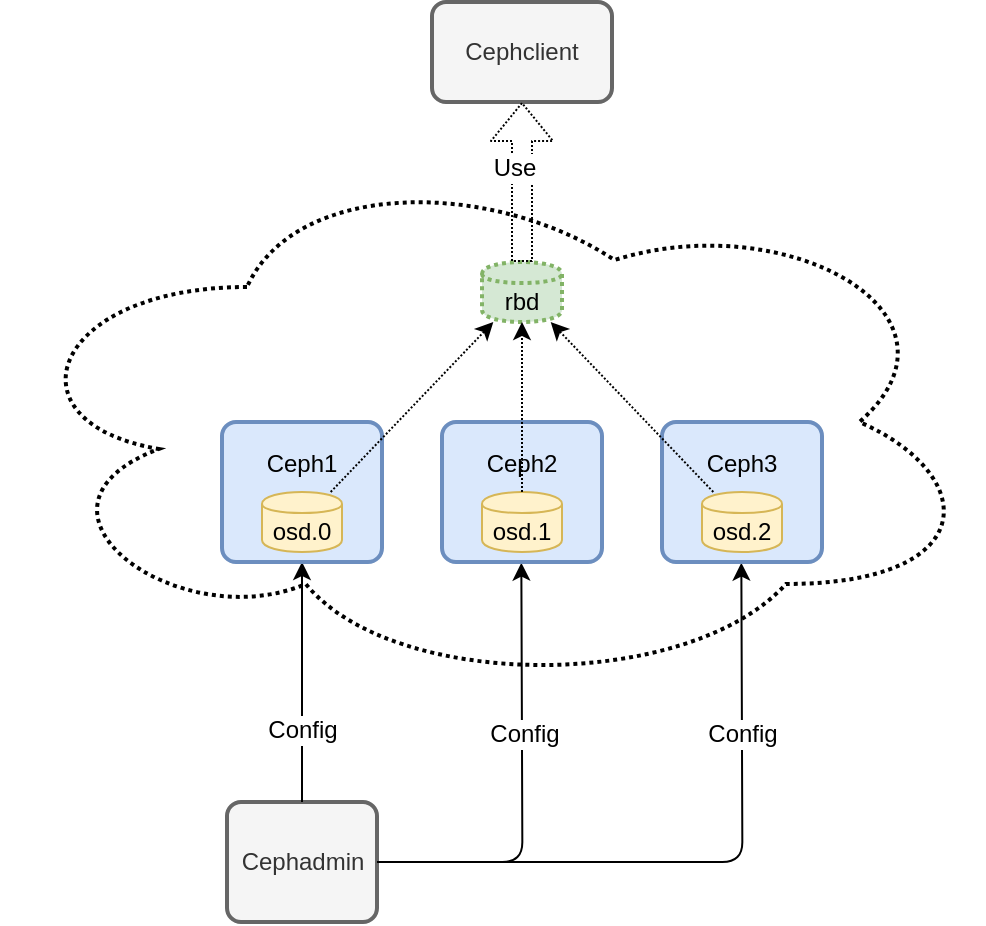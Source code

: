 <mxfile version="12.1.8" type="device" pages="1"><diagram id="cYKObQM2Pi0CjvJzih_y" name="Page-1"><mxGraphModel dx="1109" dy="580" grid="1" gridSize="10" guides="1" tooltips="1" connect="1" arrows="1" fold="1" page="1" pageScale="1" pageWidth="827" pageHeight="1169" math="0" shadow="0"><root><mxCell id="0"/><mxCell id="1" parent="0"/><mxCell id="nKhSENf2MaYjsV_gyw1P-7" value="Cephadmin" style="rounded=1;whiteSpace=wrap;html=1;absoluteArcSize=1;arcSize=14;strokeWidth=2;fillColor=#f5f5f5;strokeColor=#666666;fontColor=#333333;" parent="1" vertex="1"><mxGeometry x="202.5" y="540" width="75" height="60" as="geometry"/></mxCell><mxCell id="nKhSENf2MaYjsV_gyw1P-10" value="" style="endArrow=classic;html=1;edgeStyle=orthogonalEdgeStyle;entryX=0.5;entryY=1;entryDx=0;entryDy=0;" parent="1" source="nKhSENf2MaYjsV_gyw1P-7" edge="1"><mxGeometry width="50" height="50" relative="1" as="geometry"><mxPoint x="340.588" y="250" as="sourcePoint"/><mxPoint x="349.667" y="420.333" as="targetPoint"/></mxGeometry></mxCell><mxCell id="nKhSENf2MaYjsV_gyw1P-28" value="Config" style="text;html=1;resizable=0;points=[];align=center;verticalAlign=middle;labelBackgroundColor=#ffffff;" parent="nKhSENf2MaYjsV_gyw1P-10" vertex="1" connectable="0"><mxGeometry x="0.168" y="-2" relative="1" as="geometry"><mxPoint x="-1.5" y="-6.5" as="offset"/></mxGeometry></mxCell><mxCell id="nKhSENf2MaYjsV_gyw1P-11" value="" style="endArrow=classic;html=1;edgeStyle=orthogonalEdgeStyle;entryX=0.5;entryY=1;entryDx=0;entryDy=0;" parent="1" source="nKhSENf2MaYjsV_gyw1P-7" edge="1"><mxGeometry width="50" height="50" relative="1" as="geometry"><mxPoint x="350.588" y="260" as="sourcePoint"/><mxPoint x="459.667" y="420.333" as="targetPoint"/></mxGeometry></mxCell><mxCell id="nKhSENf2MaYjsV_gyw1P-29" value="Config" style="text;html=1;resizable=0;points=[];align=center;verticalAlign=middle;labelBackgroundColor=#ffffff;" parent="nKhSENf2MaYjsV_gyw1P-11" vertex="1" connectable="0"><mxGeometry x="0.089" y="62" relative="1" as="geometry"><mxPoint x="1" y="-2.5" as="offset"/></mxGeometry></mxCell><mxCell id="nKhSENf2MaYjsV_gyw1P-12" value="Cephclient" style="rounded=1;whiteSpace=wrap;html=1;absoluteArcSize=1;arcSize=14;strokeWidth=2;fillColor=#f5f5f5;strokeColor=#666666;fontColor=#333333;" parent="1" vertex="1"><mxGeometry x="305" y="140" width="90" height="50" as="geometry"/></mxCell><mxCell id="nKhSENf2MaYjsV_gyw1P-21" value="" style="endArrow=classic;html=1;entryX=0.5;entryY=1;entryDx=0;entryDy=0;" parent="1" source="nKhSENf2MaYjsV_gyw1P-7" edge="1"><mxGeometry width="50" height="50" relative="1" as="geometry"><mxPoint x="240" y="250" as="sourcePoint"/><mxPoint x="240" y="420" as="targetPoint"/></mxGeometry></mxCell><mxCell id="nKhSENf2MaYjsV_gyw1P-27" value="Config" style="text;html=1;resizable=0;points=[];align=center;verticalAlign=middle;labelBackgroundColor=#ffffff;" parent="nKhSENf2MaYjsV_gyw1P-21" vertex="1" connectable="0"><mxGeometry x="-0.447" relative="1" as="geometry"><mxPoint y="-3" as="offset"/></mxGeometry></mxCell><mxCell id="iR1t0-166O9fE7TVs-E0-2" value="Ceph1&lt;br&gt;&lt;br&gt;&lt;br&gt;" style="rounded=1;whiteSpace=wrap;html=1;absoluteArcSize=1;arcSize=14;strokeWidth=2;fillColor=#dae8fc;strokeColor=#6c8ebf;" vertex="1" parent="1"><mxGeometry x="200" y="350" width="80" height="70" as="geometry"/></mxCell><mxCell id="iR1t0-166O9fE7TVs-E0-5" value="rbd" style="shape=cylinder;whiteSpace=wrap;html=1;boundedLbl=1;backgroundOutline=1;dashed=1;strokeWidth=2;dashPattern=1 1;shadow=0;fillColor=#d5e8d4;strokeColor=#82b366;" vertex="1" parent="1"><mxGeometry x="330" y="270" width="40" height="30" as="geometry"/></mxCell><mxCell id="iR1t0-166O9fE7TVs-E0-6" value="osd.0" style="shape=cylinder;whiteSpace=wrap;html=1;boundedLbl=1;backgroundOutline=1;fillColor=#fff2cc;strokeColor=#d6b656;" vertex="1" parent="1"><mxGeometry x="220" y="385" width="40" height="30" as="geometry"/></mxCell><mxCell id="iR1t0-166O9fE7TVs-E0-8" value="Ceph2&lt;br&gt;&lt;br&gt;&lt;br&gt;" style="rounded=1;whiteSpace=wrap;html=1;absoluteArcSize=1;arcSize=14;strokeWidth=2;fillColor=#dae8fc;strokeColor=#6c8ebf;" vertex="1" parent="1"><mxGeometry x="310" y="350" width="80" height="70" as="geometry"/></mxCell><mxCell id="iR1t0-166O9fE7TVs-E0-9" value="osd.1" style="shape=cylinder;whiteSpace=wrap;html=1;boundedLbl=1;backgroundOutline=1;fillColor=#fff2cc;strokeColor=#d6b656;" vertex="1" parent="1"><mxGeometry x="330" y="385" width="40" height="30" as="geometry"/></mxCell><mxCell id="iR1t0-166O9fE7TVs-E0-10" value="Ceph3&lt;br&gt;&lt;br&gt;&lt;br&gt;" style="rounded=1;whiteSpace=wrap;html=1;absoluteArcSize=1;arcSize=14;strokeWidth=2;fillColor=#dae8fc;strokeColor=#6c8ebf;" vertex="1" parent="1"><mxGeometry x="420" y="350" width="80" height="70" as="geometry"/></mxCell><mxCell id="iR1t0-166O9fE7TVs-E0-11" value="osd.2" style="shape=cylinder;whiteSpace=wrap;html=1;boundedLbl=1;backgroundOutline=1;fillColor=#fff2cc;strokeColor=#d6b656;" vertex="1" parent="1"><mxGeometry x="440" y="385" width="40" height="30" as="geometry"/></mxCell><mxCell id="iR1t0-166O9fE7TVs-E0-15" value="" style="endArrow=classic;html=1;dashed=1;dashPattern=1 1;" edge="1" parent="1" source="iR1t0-166O9fE7TVs-E0-6" target="iR1t0-166O9fE7TVs-E0-5"><mxGeometry width="50" height="50" relative="1" as="geometry"><mxPoint x="100" y="505" as="sourcePoint"/><mxPoint x="150" y="455" as="targetPoint"/></mxGeometry></mxCell><mxCell id="iR1t0-166O9fE7TVs-E0-16" value="" style="endArrow=classic;html=1;dashed=1;dashPattern=1 1;" edge="1" parent="1" source="iR1t0-166O9fE7TVs-E0-9" target="iR1t0-166O9fE7TVs-E0-5"><mxGeometry width="50" height="50" relative="1" as="geometry"><mxPoint x="265.882" y="395" as="sourcePoint"/><mxPoint x="340" y="325" as="targetPoint"/></mxGeometry></mxCell><mxCell id="iR1t0-166O9fE7TVs-E0-17" value="" style="endArrow=classic;html=1;dashed=1;dashPattern=1 1;" edge="1" parent="1" source="iR1t0-166O9fE7TVs-E0-11" target="iR1t0-166O9fE7TVs-E0-5"><mxGeometry width="50" height="50" relative="1" as="geometry"><mxPoint x="275.882" y="405" as="sourcePoint"/><mxPoint x="350" y="335" as="targetPoint"/></mxGeometry></mxCell><mxCell id="iR1t0-166O9fE7TVs-E0-18" value="" style="ellipse;shape=cloud;whiteSpace=wrap;html=1;shadow=0;dashed=1;dashPattern=1 1;strokeWidth=2;fillColor=none;" vertex="1" parent="1"><mxGeometry x="90" y="215" width="490" height="270" as="geometry"/></mxCell><mxCell id="iR1t0-166O9fE7TVs-E0-23" value="" style="shape=flexArrow;endArrow=classic;html=1;dashed=1;dashPattern=1 1;" edge="1" parent="1" source="iR1t0-166O9fE7TVs-E0-5" target="nKhSENf2MaYjsV_gyw1P-12"><mxGeometry width="50" height="50" relative="1" as="geometry"><mxPoint x="190" y="325" as="sourcePoint"/><mxPoint x="240" y="275" as="targetPoint"/></mxGeometry></mxCell><mxCell id="iR1t0-166O9fE7TVs-E0-24" value="Use" style="text;html=1;resizable=0;points=[];align=center;verticalAlign=middle;labelBackgroundColor=#ffffff;" vertex="1" connectable="0" parent="iR1t0-166O9fE7TVs-E0-23"><mxGeometry x="0.182" y="4" relative="1" as="geometry"><mxPoint as="offset"/></mxGeometry></mxCell></root></mxGraphModel></diagram></mxfile>